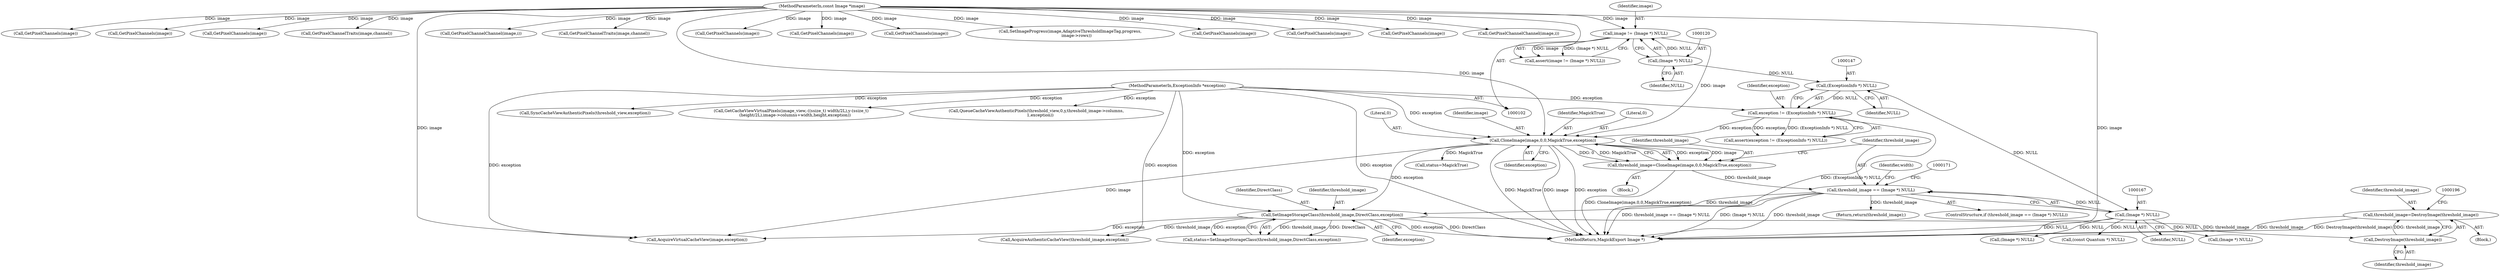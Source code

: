 digraph "0_ImageMagick_a7759f410b773a1dd57b0e1fb28112e1cd8b97bc@pointer" {
"1000190" [label="(Call,threshold_image=DestroyImage(threshold_image))"];
"1000192" [label="(Call,DestroyImage(threshold_image))"];
"1000181" [label="(Call,SetImageStorageClass(threshold_image,DirectClass,exception))"];
"1000164" [label="(Call,threshold_image == (Image *) NULL)"];
"1000155" [label="(Call,threshold_image=CloneImage(image,0,0,MagickTrue,exception))"];
"1000157" [label="(Call,CloneImage(image,0,0,MagickTrue,exception))"];
"1000117" [label="(Call,image != (Image *) NULL)"];
"1000103" [label="(MethodParameterIn,const Image *image)"];
"1000119" [label="(Call,(Image *) NULL)"];
"1000144" [label="(Call,exception != (ExceptionInfo *) NULL)"];
"1000107" [label="(MethodParameterIn,ExceptionInfo *exception)"];
"1000146" [label="(Call,(ExceptionInfo *) NULL)"];
"1000166" [label="(Call,(Image *) NULL)"];
"1000108" [label="(Block,)"];
"1000116" [label="(Call,assert(image != (Image *) NULL))"];
"1000307" [label="(Call,GetPixelChannels(image))"];
"1000189" [label="(Block,)"];
"1000184" [label="(Identifier,exception)"];
"1000117" [label="(Call,image != (Image *) NULL)"];
"1000182" [label="(Identifier,threshold_image)"];
"1000145" [label="(Identifier,exception)"];
"1000179" [label="(Call,status=SetImageStorageClass(threshold_image,DirectClass,exception))"];
"1000163" [label="(ControlStructure,if (threshold_image == (Image *) NULL))"];
"1000170" [label="(Call,(Image *) NULL)"];
"1000332" [label="(Call,GetPixelChannels(image))"];
"1000340" [label="(Call,GetPixelChannelChannel(image,i))"];
"1000157" [label="(Call,CloneImage(image,0,0,MagickTrue,exception))"];
"1000288" [label="(Call,(const Quantum *) NULL)"];
"1000251" [label="(Call,GetCacheViewVirtualPixels(image_view,-((ssize_t) width/2L),y-(ssize_t)\n      (height/2L),image->columns+width,height,exception))"];
"1000447" [label="(Call,GetPixelChannels(image))"];
"1000144" [label="(Call,exception != (ExceptionInfo *) NULL)"];
"1000166" [label="(Call,(Image *) NULL)"];
"1000275" [label="(Call,QueueCacheViewAuthenticPixels(threshold_view,0,y,threshold_image->columns,\n      1,exception))"];
"1000564" [label="(Call,GetPixelChannels(image))"];
"1000119" [label="(Call,(Image *) NULL)"];
"1000622" [label="(Call,SyncCacheViewAuthenticPixels(threshold_view,exception))"];
"1000213" [label="(Call,AcquireVirtualCacheView(image,exception))"];
"1000118" [label="(Identifier,image)"];
"1000319" [label="(Call,GetPixelChannels(image))"];
"1000193" [label="(Identifier,threshold_image)"];
"1000191" [label="(Identifier,threshold_image)"];
"1000190" [label="(Call,threshold_image=DestroyImage(threshold_image))"];
"1000346" [label="(Call,GetPixelChannelTraits(image,channel))"];
"1000156" [label="(Identifier,threshold_image)"];
"1000483" [label="(Call,GetPixelChannelChannel(image,i))"];
"1000168" [label="(Identifier,NULL)"];
"1000489" [label="(Call,GetPixelChannelTraits(image,channel))"];
"1000159" [label="(Literal,0)"];
"1000165" [label="(Identifier,threshold_image)"];
"1000175" [label="(Identifier,width)"];
"1000198" [label="(Call,status=MagickTrue)"];
"1000192" [label="(Call,DestroyImage(threshold_image))"];
"1000183" [label="(Identifier,DirectClass)"];
"1000158" [label="(Identifier,image)"];
"1000161" [label="(Identifier,MagickTrue)"];
"1000195" [label="(Call,(Image *) NULL)"];
"1000218" [label="(Call,AcquireAuthenticCacheView(threshold_image,exception))"];
"1000107" [label="(MethodParameterIn,ExceptionInfo *exception)"];
"1000442" [label="(Call,GetPixelChannels(image))"];
"1000576" [label="(Call,GetPixelChannels(image))"];
"1000181" [label="(Call,SetImageStorageClass(threshold_image,DirectClass,exception))"];
"1000682" [label="(MethodReturn,MagickExport Image *)"];
"1000177" [label="(Return,return(threshold_image);)"];
"1000155" [label="(Call,threshold_image=CloneImage(image,0,0,MagickTrue,exception))"];
"1000148" [label="(Identifier,NULL)"];
"1000164" [label="(Call,threshold_image == (Image *) NULL)"];
"1000162" [label="(Identifier,exception)"];
"1000160" [label="(Literal,0)"];
"1000103" [label="(MethodParameterIn,const Image *image)"];
"1000143" [label="(Call,assert(exception != (ExceptionInfo *) NULL))"];
"1000474" [label="(Call,GetPixelChannels(image))"];
"1000643" [label="(Call,SetImageProgress(image,AdaptiveThresholdImageTag,progress,\n          image->rows))"];
"1000146" [label="(Call,(ExceptionInfo *) NULL)"];
"1000121" [label="(Identifier,NULL)"];
"1000614" [label="(Call,GetPixelChannels(image))"];
"1000190" -> "1000189"  [label="AST: "];
"1000190" -> "1000192"  [label="CFG: "];
"1000191" -> "1000190"  [label="AST: "];
"1000192" -> "1000190"  [label="AST: "];
"1000196" -> "1000190"  [label="CFG: "];
"1000190" -> "1000682"  [label="DDG: threshold_image"];
"1000190" -> "1000682"  [label="DDG: DestroyImage(threshold_image)"];
"1000192" -> "1000190"  [label="DDG: threshold_image"];
"1000192" -> "1000193"  [label="CFG: "];
"1000193" -> "1000192"  [label="AST: "];
"1000181" -> "1000192"  [label="DDG: threshold_image"];
"1000181" -> "1000179"  [label="AST: "];
"1000181" -> "1000184"  [label="CFG: "];
"1000182" -> "1000181"  [label="AST: "];
"1000183" -> "1000181"  [label="AST: "];
"1000184" -> "1000181"  [label="AST: "];
"1000179" -> "1000181"  [label="CFG: "];
"1000181" -> "1000682"  [label="DDG: exception"];
"1000181" -> "1000682"  [label="DDG: DirectClass"];
"1000181" -> "1000179"  [label="DDG: threshold_image"];
"1000181" -> "1000179"  [label="DDG: DirectClass"];
"1000181" -> "1000179"  [label="DDG: exception"];
"1000164" -> "1000181"  [label="DDG: threshold_image"];
"1000157" -> "1000181"  [label="DDG: exception"];
"1000107" -> "1000181"  [label="DDG: exception"];
"1000181" -> "1000213"  [label="DDG: exception"];
"1000181" -> "1000218"  [label="DDG: threshold_image"];
"1000164" -> "1000163"  [label="AST: "];
"1000164" -> "1000166"  [label="CFG: "];
"1000165" -> "1000164"  [label="AST: "];
"1000166" -> "1000164"  [label="AST: "];
"1000171" -> "1000164"  [label="CFG: "];
"1000175" -> "1000164"  [label="CFG: "];
"1000164" -> "1000682"  [label="DDG: threshold_image == (Image *) NULL"];
"1000164" -> "1000682"  [label="DDG: (Image *) NULL"];
"1000164" -> "1000682"  [label="DDG: threshold_image"];
"1000155" -> "1000164"  [label="DDG: threshold_image"];
"1000166" -> "1000164"  [label="DDG: NULL"];
"1000164" -> "1000177"  [label="DDG: threshold_image"];
"1000155" -> "1000108"  [label="AST: "];
"1000155" -> "1000157"  [label="CFG: "];
"1000156" -> "1000155"  [label="AST: "];
"1000157" -> "1000155"  [label="AST: "];
"1000165" -> "1000155"  [label="CFG: "];
"1000155" -> "1000682"  [label="DDG: CloneImage(image,0,0,MagickTrue,exception)"];
"1000157" -> "1000155"  [label="DDG: exception"];
"1000157" -> "1000155"  [label="DDG: image"];
"1000157" -> "1000155"  [label="DDG: 0"];
"1000157" -> "1000155"  [label="DDG: MagickTrue"];
"1000157" -> "1000162"  [label="CFG: "];
"1000158" -> "1000157"  [label="AST: "];
"1000159" -> "1000157"  [label="AST: "];
"1000160" -> "1000157"  [label="AST: "];
"1000161" -> "1000157"  [label="AST: "];
"1000162" -> "1000157"  [label="AST: "];
"1000157" -> "1000682"  [label="DDG: image"];
"1000157" -> "1000682"  [label="DDG: exception"];
"1000157" -> "1000682"  [label="DDG: MagickTrue"];
"1000117" -> "1000157"  [label="DDG: image"];
"1000103" -> "1000157"  [label="DDG: image"];
"1000144" -> "1000157"  [label="DDG: exception"];
"1000107" -> "1000157"  [label="DDG: exception"];
"1000157" -> "1000198"  [label="DDG: MagickTrue"];
"1000157" -> "1000213"  [label="DDG: image"];
"1000117" -> "1000116"  [label="AST: "];
"1000117" -> "1000119"  [label="CFG: "];
"1000118" -> "1000117"  [label="AST: "];
"1000119" -> "1000117"  [label="AST: "];
"1000116" -> "1000117"  [label="CFG: "];
"1000117" -> "1000116"  [label="DDG: image"];
"1000117" -> "1000116"  [label="DDG: (Image *) NULL"];
"1000103" -> "1000117"  [label="DDG: image"];
"1000119" -> "1000117"  [label="DDG: NULL"];
"1000103" -> "1000102"  [label="AST: "];
"1000103" -> "1000682"  [label="DDG: image"];
"1000103" -> "1000213"  [label="DDG: image"];
"1000103" -> "1000307"  [label="DDG: image"];
"1000103" -> "1000319"  [label="DDG: image"];
"1000103" -> "1000332"  [label="DDG: image"];
"1000103" -> "1000340"  [label="DDG: image"];
"1000103" -> "1000346"  [label="DDG: image"];
"1000103" -> "1000442"  [label="DDG: image"];
"1000103" -> "1000447"  [label="DDG: image"];
"1000103" -> "1000474"  [label="DDG: image"];
"1000103" -> "1000483"  [label="DDG: image"];
"1000103" -> "1000489"  [label="DDG: image"];
"1000103" -> "1000564"  [label="DDG: image"];
"1000103" -> "1000576"  [label="DDG: image"];
"1000103" -> "1000614"  [label="DDG: image"];
"1000103" -> "1000643"  [label="DDG: image"];
"1000119" -> "1000121"  [label="CFG: "];
"1000120" -> "1000119"  [label="AST: "];
"1000121" -> "1000119"  [label="AST: "];
"1000119" -> "1000146"  [label="DDG: NULL"];
"1000144" -> "1000143"  [label="AST: "];
"1000144" -> "1000146"  [label="CFG: "];
"1000145" -> "1000144"  [label="AST: "];
"1000146" -> "1000144"  [label="AST: "];
"1000143" -> "1000144"  [label="CFG: "];
"1000144" -> "1000682"  [label="DDG: (ExceptionInfo *) NULL"];
"1000144" -> "1000143"  [label="DDG: exception"];
"1000144" -> "1000143"  [label="DDG: (ExceptionInfo *) NULL"];
"1000107" -> "1000144"  [label="DDG: exception"];
"1000146" -> "1000144"  [label="DDG: NULL"];
"1000107" -> "1000102"  [label="AST: "];
"1000107" -> "1000682"  [label="DDG: exception"];
"1000107" -> "1000213"  [label="DDG: exception"];
"1000107" -> "1000218"  [label="DDG: exception"];
"1000107" -> "1000251"  [label="DDG: exception"];
"1000107" -> "1000275"  [label="DDG: exception"];
"1000107" -> "1000622"  [label="DDG: exception"];
"1000146" -> "1000148"  [label="CFG: "];
"1000147" -> "1000146"  [label="AST: "];
"1000148" -> "1000146"  [label="AST: "];
"1000146" -> "1000166"  [label="DDG: NULL"];
"1000166" -> "1000168"  [label="CFG: "];
"1000167" -> "1000166"  [label="AST: "];
"1000168" -> "1000166"  [label="AST: "];
"1000166" -> "1000682"  [label="DDG: NULL"];
"1000166" -> "1000170"  [label="DDG: NULL"];
"1000166" -> "1000195"  [label="DDG: NULL"];
"1000166" -> "1000288"  [label="DDG: NULL"];
}
